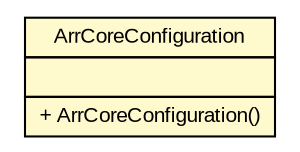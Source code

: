 #!/usr/local/bin/dot
#
# Class diagram 
# Generated by UMLGraph version R5_6 (http://www.umlgraph.org/)
#

digraph G {
	edge [fontname="arial",fontsize=10,labelfontname="arial",labelfontsize=10];
	node [fontname="arial",fontsize=10,shape=plaintext];
	nodesep=0.25;
	ranksep=0.5;
	// br.gov.to.sefaz.arr.configuration.ArrCoreConfiguration
	c195285 [label=<<table title="br.gov.to.sefaz.arr.configuration.ArrCoreConfiguration" border="0" cellborder="1" cellspacing="0" cellpadding="2" port="p" bgcolor="lemonChiffon" href="./ArrCoreConfiguration.html">
		<tr><td><table border="0" cellspacing="0" cellpadding="1">
<tr><td align="center" balign="center"> ArrCoreConfiguration </td></tr>
		</table></td></tr>
		<tr><td><table border="0" cellspacing="0" cellpadding="1">
<tr><td align="left" balign="left">  </td></tr>
		</table></td></tr>
		<tr><td><table border="0" cellspacing="0" cellpadding="1">
<tr><td align="left" balign="left"> + ArrCoreConfiguration() </td></tr>
		</table></td></tr>
		</table>>, URL="./ArrCoreConfiguration.html", fontname="arial", fontcolor="black", fontsize=10.0];
}

